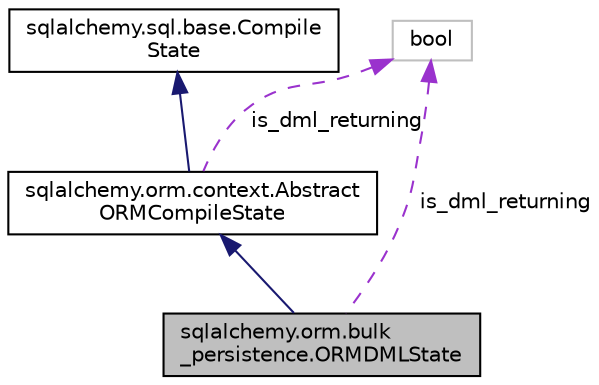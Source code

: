 digraph "sqlalchemy.orm.bulk_persistence.ORMDMLState"
{
 // LATEX_PDF_SIZE
  edge [fontname="Helvetica",fontsize="10",labelfontname="Helvetica",labelfontsize="10"];
  node [fontname="Helvetica",fontsize="10",shape=record];
  Node1 [label="sqlalchemy.orm.bulk\l_persistence.ORMDMLState",height=0.2,width=0.4,color="black", fillcolor="grey75", style="filled", fontcolor="black",tooltip=" "];
  Node2 -> Node1 [dir="back",color="midnightblue",fontsize="10",style="solid",fontname="Helvetica"];
  Node2 [label="sqlalchemy.orm.context.Abstract\lORMCompileState",height=0.2,width=0.4,color="black", fillcolor="white", style="filled",URL="$classsqlalchemy_1_1orm_1_1context_1_1AbstractORMCompileState.html",tooltip=" "];
  Node3 -> Node2 [dir="back",color="midnightblue",fontsize="10",style="solid",fontname="Helvetica"];
  Node3 [label="sqlalchemy.sql.base.Compile\lState",height=0.2,width=0.4,color="black", fillcolor="white", style="filled",URL="$classsqlalchemy_1_1sql_1_1base_1_1CompileState.html",tooltip=" "];
  Node4 -> Node2 [dir="back",color="darkorchid3",fontsize="10",style="dashed",label=" is_dml_returning" ,fontname="Helvetica"];
  Node4 [label="bool",height=0.2,width=0.4,color="grey75", fillcolor="white", style="filled",tooltip=" "];
  Node4 -> Node1 [dir="back",color="darkorchid3",fontsize="10",style="dashed",label=" is_dml_returning" ,fontname="Helvetica"];
}
